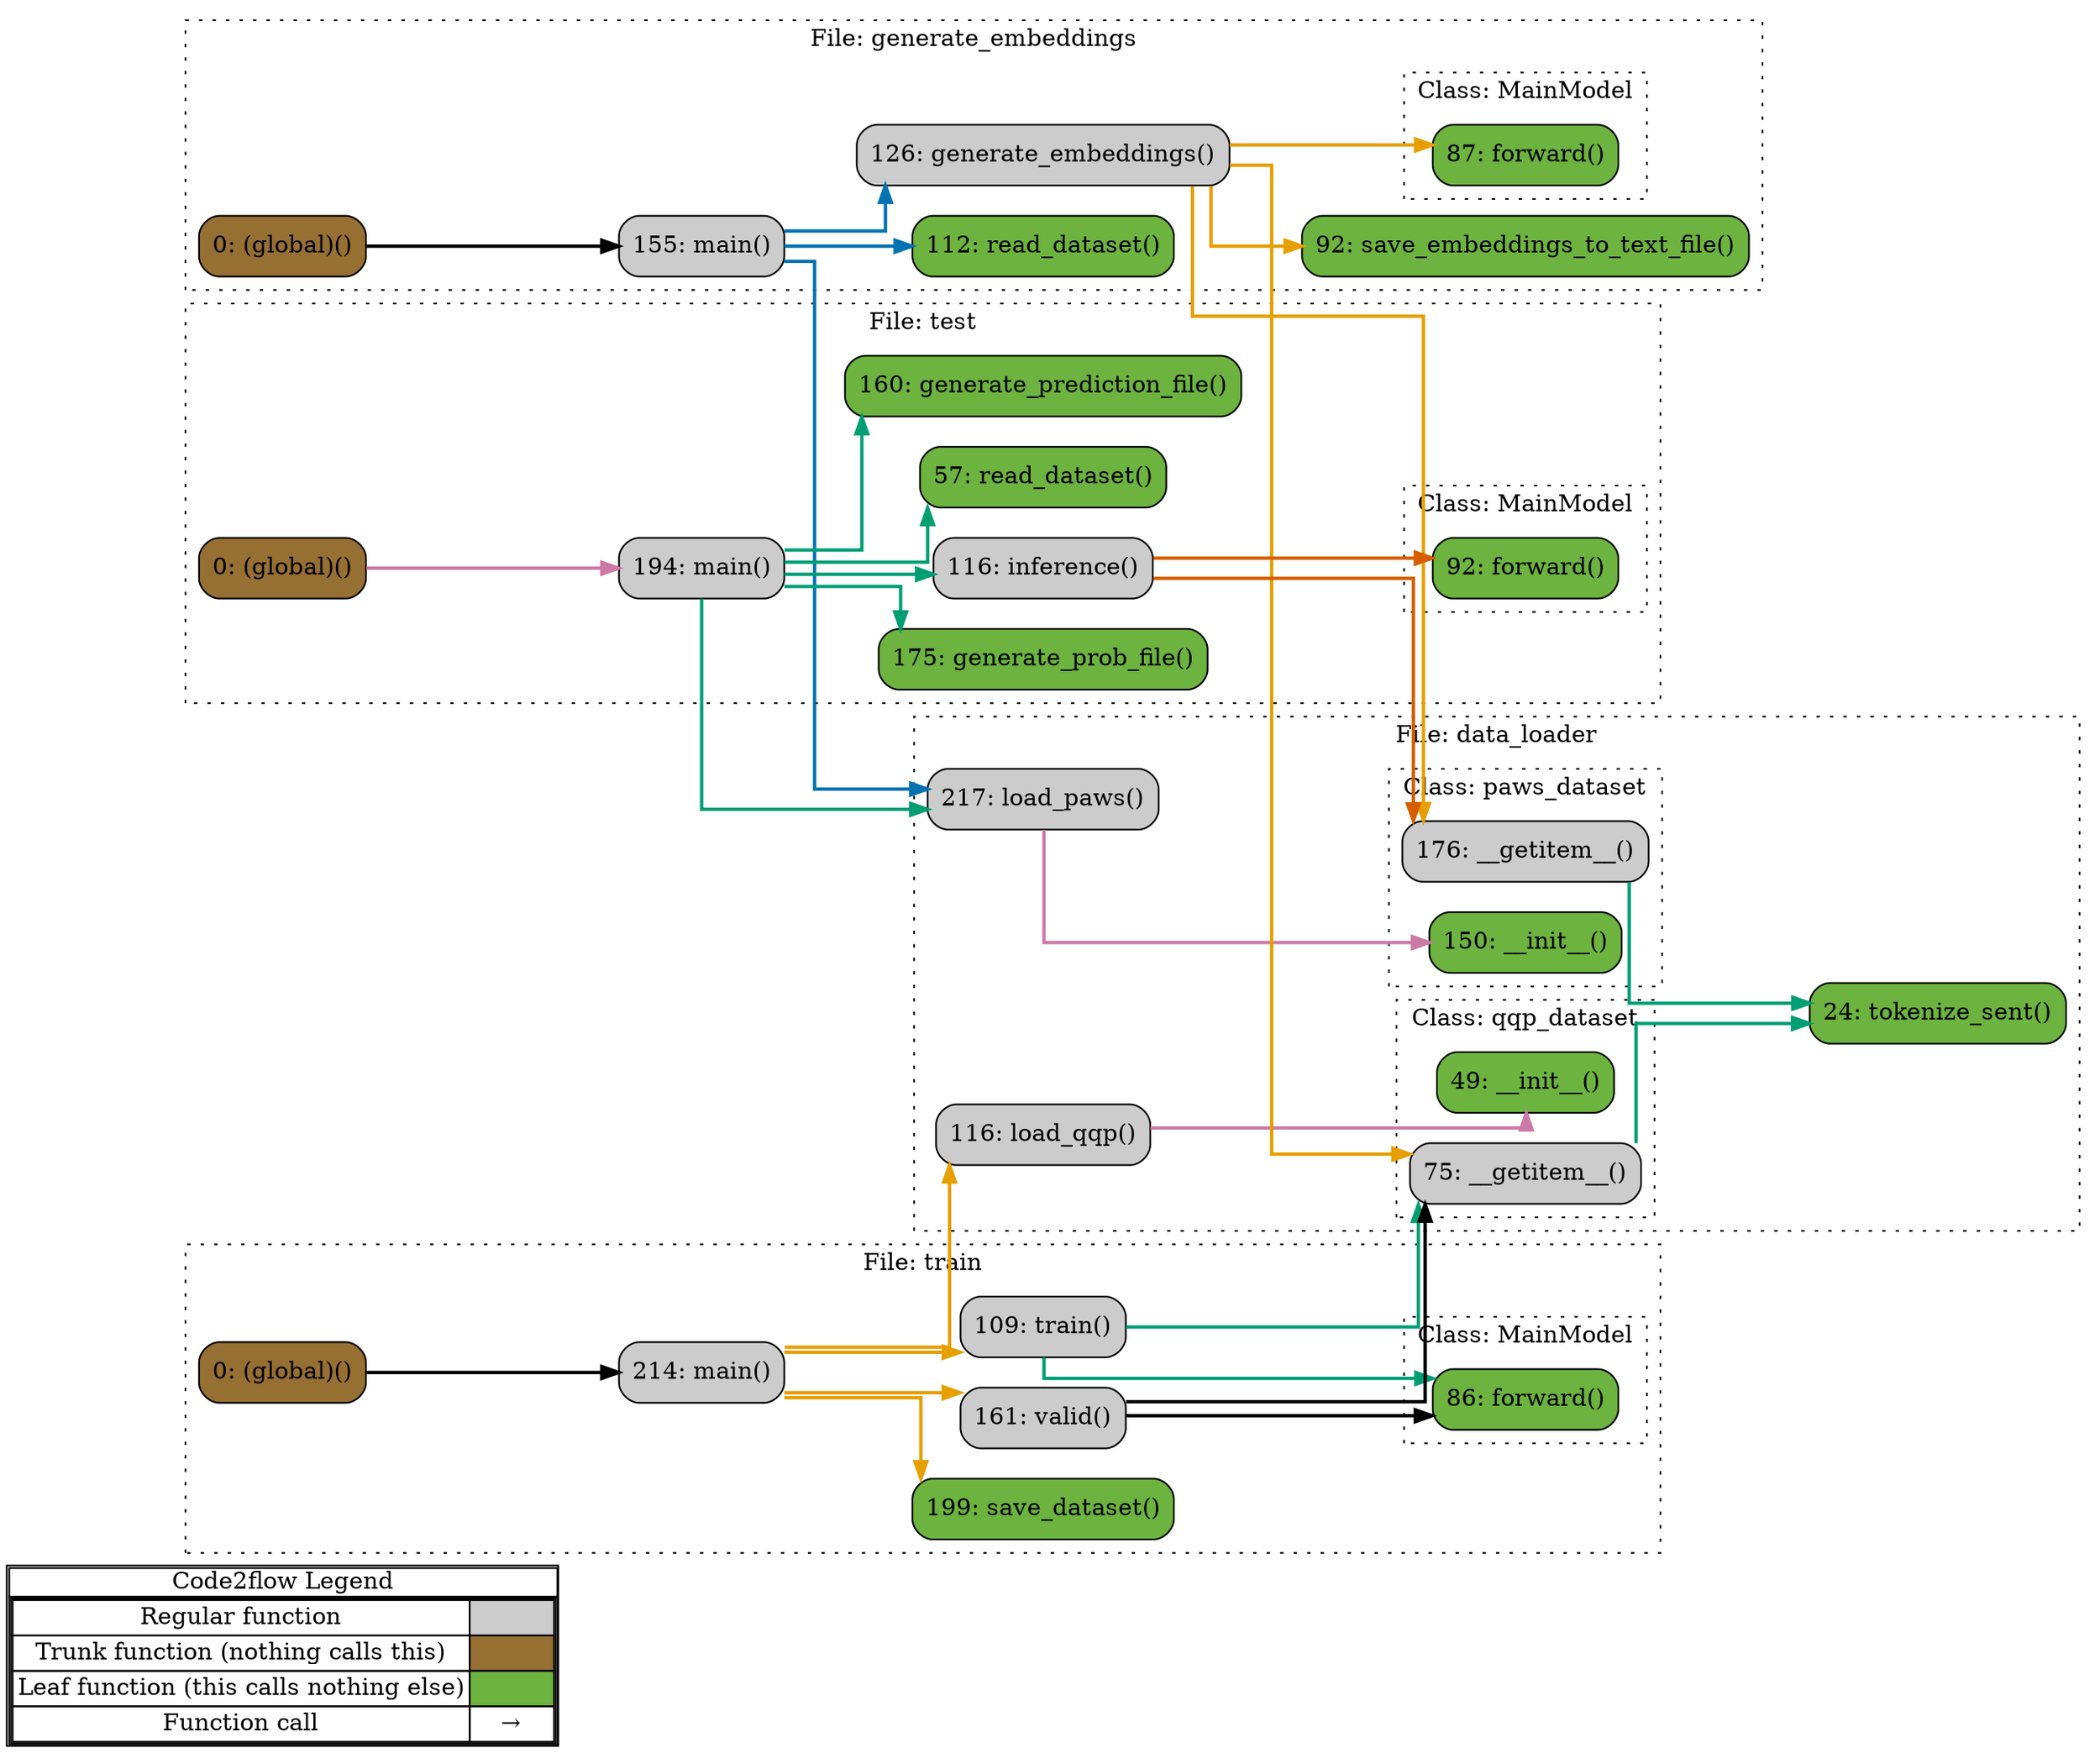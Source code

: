 digraph G {
concentrate=true;
splines="ortho";
rankdir="LR";
subgraph legend{
    rank = min;
    label = "legend";
    Legend [shape=none, margin=0, label = <
        <table cellspacing="0" cellpadding="0" border="1"><tr><td>Code2flow Legend</td></tr><tr><td>
        <table cellspacing="0">
        <tr><td>Regular function</td><td width="50px" bgcolor='#cccccc'></td></tr>
        <tr><td>Trunk function (nothing calls this)</td><td bgcolor='#966F33'></td></tr>
        <tr><td>Leaf function (this calls nothing else)</td><td bgcolor='#6db33f'></td></tr>
        <tr><td>Function call</td><td><font color='black'>&#8594;</font></td></tr>
        </table></td></tr></table>
        >];
}node_8d89f3bf [label="217: load_paws()" name="data_loader::load_paws" shape="rect" style="rounded,filled" fillcolor="#cccccc" ];
node_6ced184f [label="116: load_qqp()" name="data_loader::load_qqp" shape="rect" style="rounded,filled" fillcolor="#cccccc" ];
node_4b789ddb [label="176: __getitem__()" name="data_loader::paws_dataset.__getitem__" shape="rect" style="rounded,filled" fillcolor="#cccccc" ];
node_7a5049b5 [label="150: __init__()" name="data_loader::paws_dataset.__init__" shape="rect" style="rounded,filled" fillcolor="#6db33f" ];
node_1cac63ac [label="75: __getitem__()" name="data_loader::qqp_dataset.__getitem__" shape="rect" style="rounded,filled" fillcolor="#cccccc" ];
node_551bcc0b [label="49: __init__()" name="data_loader::qqp_dataset.__init__" shape="rect" style="rounded,filled" fillcolor="#6db33f" ];
node_ee1bb901 [label="24: tokenize_sent()" name="data_loader::tokenize_sent" shape="rect" style="rounded,filled" fillcolor="#6db33f" ];
node_8e1d5b78 [label="0: (global)()" name="generate_embeddings::(global)" shape="rect" style="rounded,filled" fillcolor="#966F33" ];
node_787c93d4 [label="126: generate_embeddings()" name="generate_embeddings::generate_embeddings" shape="rect" style="rounded,filled" fillcolor="#cccccc" ];
node_3155dedd [label="155: main()" name="generate_embeddings::main" shape="rect" style="rounded,filled" fillcolor="#cccccc" ];
node_d0450036 [label="112: read_dataset()" name="generate_embeddings::read_dataset" shape="rect" style="rounded,filled" fillcolor="#6db33f" ];
node_f46dc75b [label="92: save_embeddings_to_text_file()" name="generate_embeddings::save_embeddings_to_text_file" shape="rect" style="rounded,filled" fillcolor="#6db33f" ];
node_2ebbee37 [label="0: (global)()" name="test::(global)" shape="rect" style="rounded,filled" fillcolor="#966F33" ];
node_8ec34736 [label="92: forward()" name="test::MainModel.forward" shape="rect" style="rounded,filled" fillcolor="#6db33f" ];
node_405f204a [label="160: generate_prediction_file()" name="test::generate_prediction_file" shape="rect" style="rounded,filled" fillcolor="#6db33f" ];
node_5de653ea [label="175: generate_prob_file()" name="test::generate_prob_file" shape="rect" style="rounded,filled" fillcolor="#6db33f" ];
node_89b5e599 [label="116: inference()" name="test::inference" shape="rect" style="rounded,filled" fillcolor="#cccccc" ];
node_9aab6c1b [label="194: main()" name="test::main" shape="rect" style="rounded,filled" fillcolor="#cccccc" ];
node_3450c67c [label="57: read_dataset()" name="test::read_dataset" shape="rect" style="rounded,filled" fillcolor="#6db33f" ];
node_2c5014a0 [label="0: (global)()" name="train::(global)" shape="rect" style="rounded,filled" fillcolor="#966F33" ];
node_e90bbe08 [label="86: forward()" name="train::MainModel.forward" shape="rect" style="rounded,filled" fillcolor="#6db33f" ];
node_8ec347ge [label="87: forward()" name="generate_embeddings::MainModel.forward" shape="rect" style="rounded,filled" fillcolor="#6db33f" ];
node_44f5e4a1 [label="214: main()" name="train::main" shape="rect" style="rounded,filled" fillcolor="#cccccc" ];
node_06075de9 [label="199: save_dataset()" name="train::save_dataset" shape="rect" style="rounded,filled" fillcolor="#6db33f" ];
node_fb0ae1bc [label="109: train()" name="train::train" shape="rect" style="rounded,filled" fillcolor="#cccccc" ];
node_1928c2dc [label="161: valid()" name="train::valid" shape="rect" style="rounded,filled" fillcolor="#cccccc" ];
node_8d89f3bf -> node_7a5049b5 [color="#CC79A7" penwidth="2"];
node_6ced184f -> node_551bcc0b [color="#CC79A7" penwidth="2"];
node_4b789ddb -> node_ee1bb901 [color="#009E73" penwidth="2"];
node_4b789ddb -> node_ee1bb901 [color="#009E73" penwidth="2"];
node_1cac63ac -> node_ee1bb901 [color="#009E73" penwidth="2"];
node_1cac63ac -> node_ee1bb901 [color="#F0E442" penwidth="2"];
node_8e1d5b78 -> node_3155dedd [color="#000000" penwidth="2"];
node_787c93d4 -> node_f46dc75b [color="#E69F00" penwidth="2"];
node_3155dedd -> node_8d89f3bf [color="#0072B2" penwidth="2"];
node_3155dedd -> node_787c93d4 [color="#0072B2" penwidth="2"];
node_3155dedd -> node_787c93d4 [color="#0072B2" penwidth="2"];
node_3155dedd -> node_787c93d4 [color="#0072B2" penwidth="2"];
node_3155dedd -> node_d0450036 [color="#0072B2" penwidth="2"];
node_3155dedd -> node_d0450036 [color="#0072B2" penwidth="2"];
node_2ebbee37 -> node_9aab6c1b [color="#CC79A7" penwidth="2"];
node_89b5e599 -> node_8ec34736 [color="#D55E00" penwidth="2"];
node_89b5e599 -> node_4b789ddb [color="#D55E00" penwidth="2"];
node_9aab6c1b -> node_8d89f3bf [color="#009E73" penwidth="2"];
node_9aab6c1b -> node_405f204a [color="#009E73" penwidth="2"];
node_9aab6c1b -> node_405f204a [color="#009E73" penwidth="2"];
node_9aab6c1b -> node_405f204a [color="#009E73" penwidth="2"];
node_9aab6c1b -> node_5de653ea [color="#009E73" penwidth="2"];
node_9aab6c1b -> node_5de653ea [color="#009E73" penwidth="2"];
node_9aab6c1b -> node_5de653ea [color="#009E73" penwidth="2"];
node_9aab6c1b -> node_89b5e599 [color="#009E73" penwidth="2"];
node_9aab6c1b -> node_89b5e599 [color="#009E73" penwidth="2"];
node_9aab6c1b -> node_89b5e599 [color="#009E73" penwidth="2"];
node_9aab6c1b -> node_3450c67c [color="#009E73" penwidth="2"];
node_9aab6c1b -> node_3450c67c [color="#009E73" penwidth="2"];
node_2c5014a0 -> node_44f5e4a1 [color="#000000" penwidth="2"];
node_fb0ae1bc -> node_e90bbe08 [color="#009E73" penwidth="2"];
node_1928c2dc -> node_e90bbe08 [color="#000000" penwidth="2"];
node_fb0ae1bc -> node_1cac63ac [color="#009E73" penwidth="2"];
node_1928c2dc -> node_1cac63ac [color="#000000" penwidth="2"];
node_44f5e4a1 -> node_6ced184f [color="#E69F00" penwidth="2"];
node_44f5e4a1 -> node_06075de9 [color="#E69F00" penwidth="2"];
node_44f5e4a1 -> node_06075de9 [color="#E69F00" penwidth="2"];
node_44f5e4a1 -> node_fb0ae1bc [color="#E69F00" penwidth="2"];
node_44f5e4a1 -> node_1928c2dc [color="#E69F00" penwidth="2"];
node_787c93d4 -> node_8ec347ge [color="#E69F00" penwidth="2"];
node_787c93d4 -> node_4b789ddb [color="#E69F00" penwidth="2"];
node_787c93d4 -> node_1cac63ac [color="#E69F00" penwidth="2"];

subgraph cluster_97fb0e9c {
    node_ee1bb901 node_6ced184f node_8d89f3bf;
    label="File: data_loader";
    name="data_loader";
    style="filled";
    graph[style=dotted];
    subgraph cluster_7eea8e14 {
        node_551bcc0b node_1cac63ac;
        label="Class: qqp_dataset";
        name="qqp_dataset";
        style="filled";
        graph[style=dotted];
    };
    subgraph cluster_61b5e18f {
        node_7a5049b5 node_4b789ddb;
        label="Class: paws_dataset";
        name="paws_dataset";
        style="filled";
        graph[style=dotted];
    };
};
subgraph cluster_e5b2c8dd {
    node_f46dc75b node_d0450036 node_787c93d4 node_3155dedd node_8e1d5b78;
    label="File: generate_embeddings";
    name="generate_embeddings";
    style="filled";
    graph[style=dotted];
    subgraph cluster_ed7369ge {
        node_8ec347ge;
        label="Class: MainModel";
        name="MainModel";
        style="filled";
        graph[style=dotted];
    };
};
subgraph cluster_5d417a34 {
    node_3450c67c node_89b5e599 node_405f204a node_5de653ea node_9aab6c1b node_2ebbee37;
    label="File: test";
    name="test";
    style="filled";
    graph[style=dotted];
    subgraph cluster_ed7369f0 {
        node_8ec34736;
        label="Class: MainModel";
        name="MainModel";
        style="filled";
        graph[style=dotted];
    };
};
subgraph cluster_34b6d783 {
    node_fb0ae1bc node_1928c2dc node_06075de9 node_44f5e4a1 node_2c5014a0;
    label="File: train";
    name="train";
    style="filled";
    graph[style=dotted];
    subgraph cluster_9c67ae81 {
        node_e90bbe08;
        label="Class: MainModel";
        name="MainModel";
        style="filled";
        graph[style=dotted];
    };
};
}
